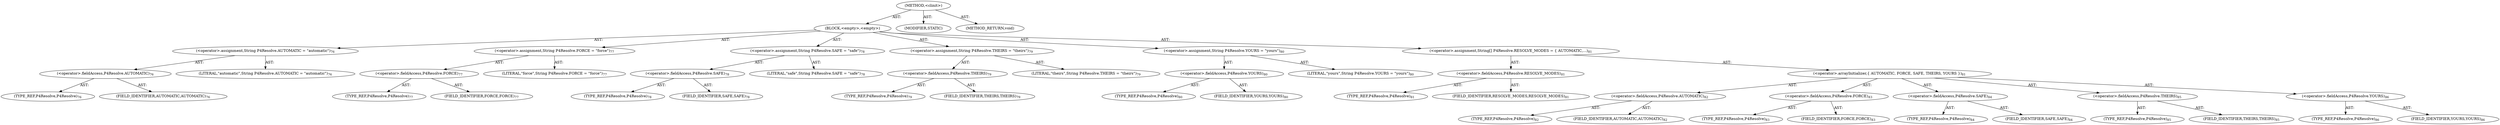 digraph "&lt;clinit&gt;" {  
"111669149708" [label = <(METHOD,&lt;clinit&gt;)> ]
"25769803810" [label = <(BLOCK,&lt;empty&gt;,&lt;empty&gt;)> ]
"30064771157" [label = <(&lt;operator&gt;.assignment,String P4Resolve.AUTOMATIC = &quot;automatic&quot;)<SUB>76</SUB>> ]
"30064771158" [label = <(&lt;operator&gt;.fieldAccess,P4Resolve.AUTOMATIC)<SUB>76</SUB>> ]
"180388626439" [label = <(TYPE_REF,P4Resolve,P4Resolve)<SUB>76</SUB>> ]
"55834574872" [label = <(FIELD_IDENTIFIER,AUTOMATIC,AUTOMATIC)<SUB>76</SUB>> ]
"90194313236" [label = <(LITERAL,&quot;automatic&quot;,String P4Resolve.AUTOMATIC = &quot;automatic&quot;)<SUB>76</SUB>> ]
"30064771159" [label = <(&lt;operator&gt;.assignment,String P4Resolve.FORCE = &quot;force&quot;)<SUB>77</SUB>> ]
"30064771160" [label = <(&lt;operator&gt;.fieldAccess,P4Resolve.FORCE)<SUB>77</SUB>> ]
"180388626440" [label = <(TYPE_REF,P4Resolve,P4Resolve)<SUB>77</SUB>> ]
"55834574873" [label = <(FIELD_IDENTIFIER,FORCE,FORCE)<SUB>77</SUB>> ]
"90194313237" [label = <(LITERAL,&quot;force&quot;,String P4Resolve.FORCE = &quot;force&quot;)<SUB>77</SUB>> ]
"30064771161" [label = <(&lt;operator&gt;.assignment,String P4Resolve.SAFE = &quot;safe&quot;)<SUB>78</SUB>> ]
"30064771162" [label = <(&lt;operator&gt;.fieldAccess,P4Resolve.SAFE)<SUB>78</SUB>> ]
"180388626441" [label = <(TYPE_REF,P4Resolve,P4Resolve)<SUB>78</SUB>> ]
"55834574874" [label = <(FIELD_IDENTIFIER,SAFE,SAFE)<SUB>78</SUB>> ]
"90194313238" [label = <(LITERAL,&quot;safe&quot;,String P4Resolve.SAFE = &quot;safe&quot;)<SUB>78</SUB>> ]
"30064771163" [label = <(&lt;operator&gt;.assignment,String P4Resolve.THEIRS = &quot;theirs&quot;)<SUB>79</SUB>> ]
"30064771164" [label = <(&lt;operator&gt;.fieldAccess,P4Resolve.THEIRS)<SUB>79</SUB>> ]
"180388626442" [label = <(TYPE_REF,P4Resolve,P4Resolve)<SUB>79</SUB>> ]
"55834574875" [label = <(FIELD_IDENTIFIER,THEIRS,THEIRS)<SUB>79</SUB>> ]
"90194313239" [label = <(LITERAL,&quot;theirs&quot;,String P4Resolve.THEIRS = &quot;theirs&quot;)<SUB>79</SUB>> ]
"30064771165" [label = <(&lt;operator&gt;.assignment,String P4Resolve.YOURS = &quot;yours&quot;)<SUB>80</SUB>> ]
"30064771166" [label = <(&lt;operator&gt;.fieldAccess,P4Resolve.YOURS)<SUB>80</SUB>> ]
"180388626443" [label = <(TYPE_REF,P4Resolve,P4Resolve)<SUB>80</SUB>> ]
"55834574876" [label = <(FIELD_IDENTIFIER,YOURS,YOURS)<SUB>80</SUB>> ]
"90194313240" [label = <(LITERAL,&quot;yours&quot;,String P4Resolve.YOURS = &quot;yours&quot;)<SUB>80</SUB>> ]
"30064771167" [label = <(&lt;operator&gt;.assignment,String[] P4Resolve.RESOLVE_MODES = { AUTOMATIC,...)<SUB>81</SUB>> ]
"30064771168" [label = <(&lt;operator&gt;.fieldAccess,P4Resolve.RESOLVE_MODES)<SUB>81</SUB>> ]
"180388626444" [label = <(TYPE_REF,P4Resolve,P4Resolve)<SUB>81</SUB>> ]
"55834574877" [label = <(FIELD_IDENTIFIER,RESOLVE_MODES,RESOLVE_MODES)<SUB>81</SUB>> ]
"30064771169" [label = <(&lt;operator&gt;.arrayInitializer,{ AUTOMATIC, FORCE, SAFE, THEIRS, YOURS })<SUB>81</SUB>> ]
"30064771170" [label = <(&lt;operator&gt;.fieldAccess,P4Resolve.AUTOMATIC)<SUB>82</SUB>> ]
"180388626445" [label = <(TYPE_REF,P4Resolve,P4Resolve)<SUB>82</SUB>> ]
"55834574878" [label = <(FIELD_IDENTIFIER,AUTOMATIC,AUTOMATIC)<SUB>82</SUB>> ]
"30064771171" [label = <(&lt;operator&gt;.fieldAccess,P4Resolve.FORCE)<SUB>83</SUB>> ]
"180388626446" [label = <(TYPE_REF,P4Resolve,P4Resolve)<SUB>83</SUB>> ]
"55834574879" [label = <(FIELD_IDENTIFIER,FORCE,FORCE)<SUB>83</SUB>> ]
"30064771172" [label = <(&lt;operator&gt;.fieldAccess,P4Resolve.SAFE)<SUB>84</SUB>> ]
"180388626447" [label = <(TYPE_REF,P4Resolve,P4Resolve)<SUB>84</SUB>> ]
"55834574880" [label = <(FIELD_IDENTIFIER,SAFE,SAFE)<SUB>84</SUB>> ]
"30064771173" [label = <(&lt;operator&gt;.fieldAccess,P4Resolve.THEIRS)<SUB>85</SUB>> ]
"180388626448" [label = <(TYPE_REF,P4Resolve,P4Resolve)<SUB>85</SUB>> ]
"55834574881" [label = <(FIELD_IDENTIFIER,THEIRS,THEIRS)<SUB>85</SUB>> ]
"30064771174" [label = <(&lt;operator&gt;.fieldAccess,P4Resolve.YOURS)<SUB>86</SUB>> ]
"180388626449" [label = <(TYPE_REF,P4Resolve,P4Resolve)<SUB>86</SUB>> ]
"55834574882" [label = <(FIELD_IDENTIFIER,YOURS,YOURS)<SUB>86</SUB>> ]
"133143986217" [label = <(MODIFIER,STATIC)> ]
"128849018892" [label = <(METHOD_RETURN,void)> ]
  "111669149708" -> "25769803810"  [ label = "AST: "] 
  "111669149708" -> "133143986217"  [ label = "AST: "] 
  "111669149708" -> "128849018892"  [ label = "AST: "] 
  "25769803810" -> "30064771157"  [ label = "AST: "] 
  "25769803810" -> "30064771159"  [ label = "AST: "] 
  "25769803810" -> "30064771161"  [ label = "AST: "] 
  "25769803810" -> "30064771163"  [ label = "AST: "] 
  "25769803810" -> "30064771165"  [ label = "AST: "] 
  "25769803810" -> "30064771167"  [ label = "AST: "] 
  "30064771157" -> "30064771158"  [ label = "AST: "] 
  "30064771157" -> "90194313236"  [ label = "AST: "] 
  "30064771158" -> "180388626439"  [ label = "AST: "] 
  "30064771158" -> "55834574872"  [ label = "AST: "] 
  "30064771159" -> "30064771160"  [ label = "AST: "] 
  "30064771159" -> "90194313237"  [ label = "AST: "] 
  "30064771160" -> "180388626440"  [ label = "AST: "] 
  "30064771160" -> "55834574873"  [ label = "AST: "] 
  "30064771161" -> "30064771162"  [ label = "AST: "] 
  "30064771161" -> "90194313238"  [ label = "AST: "] 
  "30064771162" -> "180388626441"  [ label = "AST: "] 
  "30064771162" -> "55834574874"  [ label = "AST: "] 
  "30064771163" -> "30064771164"  [ label = "AST: "] 
  "30064771163" -> "90194313239"  [ label = "AST: "] 
  "30064771164" -> "180388626442"  [ label = "AST: "] 
  "30064771164" -> "55834574875"  [ label = "AST: "] 
  "30064771165" -> "30064771166"  [ label = "AST: "] 
  "30064771165" -> "90194313240"  [ label = "AST: "] 
  "30064771166" -> "180388626443"  [ label = "AST: "] 
  "30064771166" -> "55834574876"  [ label = "AST: "] 
  "30064771167" -> "30064771168"  [ label = "AST: "] 
  "30064771167" -> "30064771169"  [ label = "AST: "] 
  "30064771168" -> "180388626444"  [ label = "AST: "] 
  "30064771168" -> "55834574877"  [ label = "AST: "] 
  "30064771169" -> "30064771170"  [ label = "AST: "] 
  "30064771169" -> "30064771171"  [ label = "AST: "] 
  "30064771169" -> "30064771172"  [ label = "AST: "] 
  "30064771169" -> "30064771173"  [ label = "AST: "] 
  "30064771169" -> "30064771174"  [ label = "AST: "] 
  "30064771170" -> "180388626445"  [ label = "AST: "] 
  "30064771170" -> "55834574878"  [ label = "AST: "] 
  "30064771171" -> "180388626446"  [ label = "AST: "] 
  "30064771171" -> "55834574879"  [ label = "AST: "] 
  "30064771172" -> "180388626447"  [ label = "AST: "] 
  "30064771172" -> "55834574880"  [ label = "AST: "] 
  "30064771173" -> "180388626448"  [ label = "AST: "] 
  "30064771173" -> "55834574881"  [ label = "AST: "] 
  "30064771174" -> "180388626449"  [ label = "AST: "] 
  "30064771174" -> "55834574882"  [ label = "AST: "] 
}

